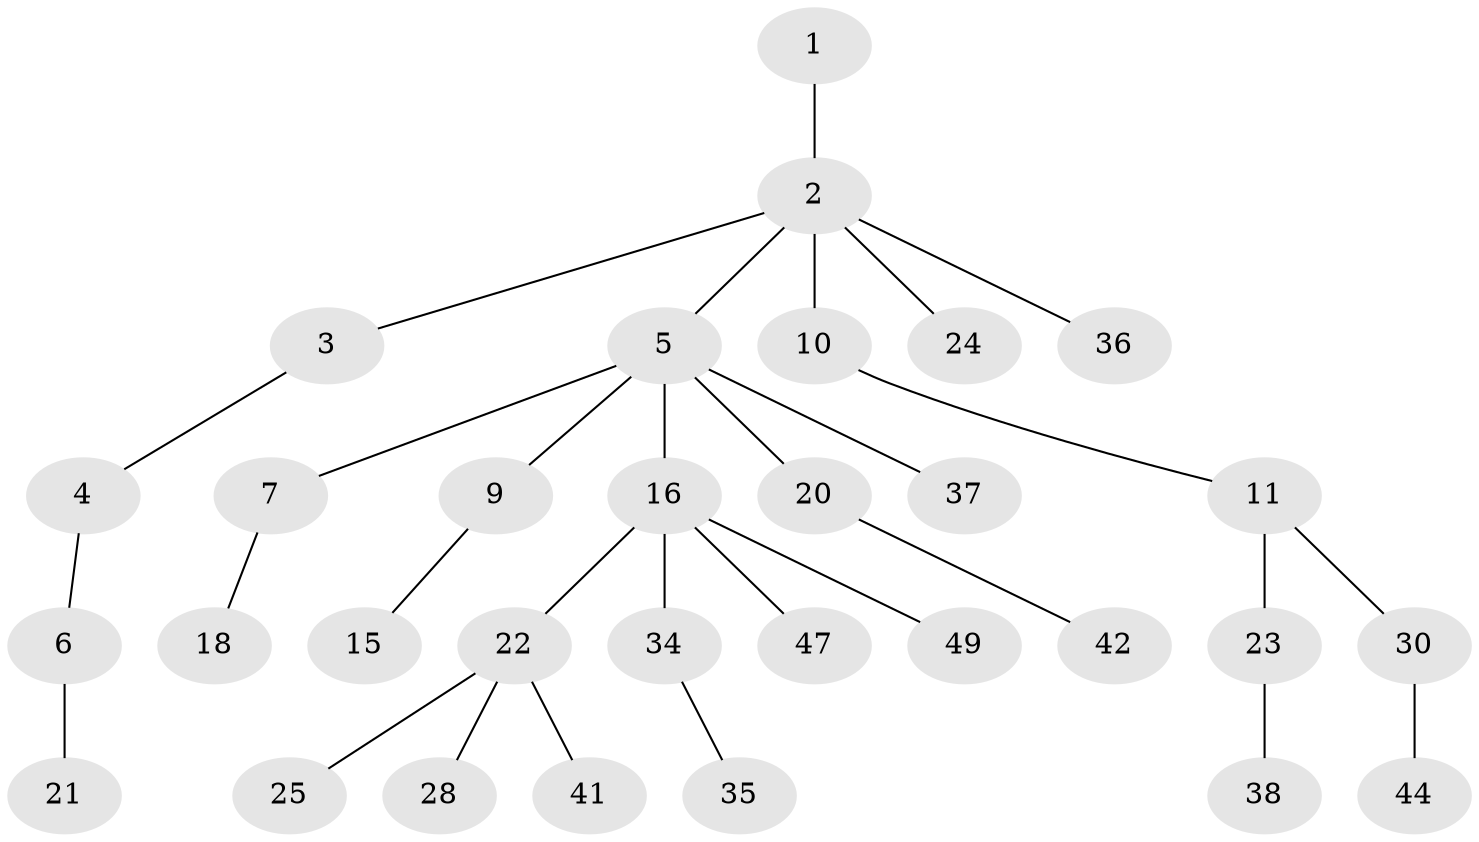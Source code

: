 // Generated by graph-tools (version 1.1) at 2025/24/03/03/25 07:24:06]
// undirected, 31 vertices, 30 edges
graph export_dot {
graph [start="1"]
  node [color=gray90,style=filled];
  1 [super="+8"];
  2 [super="+13"];
  3 [super="+45"];
  4 [super="+31"];
  5 [super="+29"];
  6 [super="+17"];
  7 [super="+14"];
  9 [super="+12"];
  10 [super="+19"];
  11;
  15;
  16 [super="+26"];
  18;
  20 [super="+32"];
  21 [super="+39"];
  22 [super="+33"];
  23 [super="+27"];
  24 [super="+46"];
  25;
  28;
  30 [super="+40"];
  34;
  35 [super="+48"];
  36 [super="+43"];
  37;
  38 [super="+50"];
  41;
  42;
  44;
  47;
  49;
  1 -- 2;
  2 -- 3;
  2 -- 5;
  2 -- 10;
  2 -- 24;
  2 -- 36;
  3 -- 4;
  4 -- 6;
  5 -- 7;
  5 -- 9;
  5 -- 16;
  5 -- 20;
  5 -- 37;
  6 -- 21;
  7 -- 18;
  9 -- 15;
  10 -- 11;
  11 -- 23;
  11 -- 30;
  16 -- 22;
  16 -- 34;
  16 -- 49;
  16 -- 47;
  20 -- 42;
  22 -- 25;
  22 -- 28;
  22 -- 41;
  23 -- 38;
  30 -- 44;
  34 -- 35;
}
